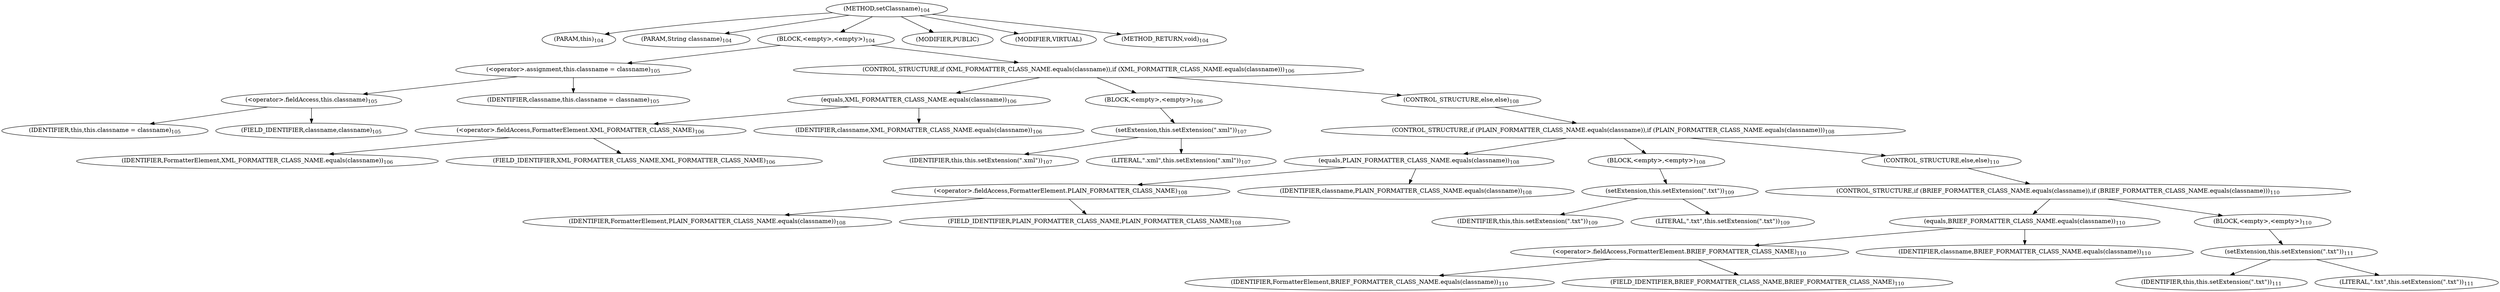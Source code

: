 digraph "setClassname" {  
"115" [label = <(METHOD,setClassname)<SUB>104</SUB>> ]
"8" [label = <(PARAM,this)<SUB>104</SUB>> ]
"116" [label = <(PARAM,String classname)<SUB>104</SUB>> ]
"117" [label = <(BLOCK,&lt;empty&gt;,&lt;empty&gt;)<SUB>104</SUB>> ]
"118" [label = <(&lt;operator&gt;.assignment,this.classname = classname)<SUB>105</SUB>> ]
"119" [label = <(&lt;operator&gt;.fieldAccess,this.classname)<SUB>105</SUB>> ]
"7" [label = <(IDENTIFIER,this,this.classname = classname)<SUB>105</SUB>> ]
"120" [label = <(FIELD_IDENTIFIER,classname,classname)<SUB>105</SUB>> ]
"121" [label = <(IDENTIFIER,classname,this.classname = classname)<SUB>105</SUB>> ]
"122" [label = <(CONTROL_STRUCTURE,if (XML_FORMATTER_CLASS_NAME.equals(classname)),if (XML_FORMATTER_CLASS_NAME.equals(classname)))<SUB>106</SUB>> ]
"123" [label = <(equals,XML_FORMATTER_CLASS_NAME.equals(classname))<SUB>106</SUB>> ]
"124" [label = <(&lt;operator&gt;.fieldAccess,FormatterElement.XML_FORMATTER_CLASS_NAME)<SUB>106</SUB>> ]
"125" [label = <(IDENTIFIER,FormatterElement,XML_FORMATTER_CLASS_NAME.equals(classname))<SUB>106</SUB>> ]
"126" [label = <(FIELD_IDENTIFIER,XML_FORMATTER_CLASS_NAME,XML_FORMATTER_CLASS_NAME)<SUB>106</SUB>> ]
"127" [label = <(IDENTIFIER,classname,XML_FORMATTER_CLASS_NAME.equals(classname))<SUB>106</SUB>> ]
"128" [label = <(BLOCK,&lt;empty&gt;,&lt;empty&gt;)<SUB>106</SUB>> ]
"129" [label = <(setExtension,this.setExtension(&quot;.xml&quot;))<SUB>107</SUB>> ]
"9" [label = <(IDENTIFIER,this,this.setExtension(&quot;.xml&quot;))<SUB>107</SUB>> ]
"130" [label = <(LITERAL,&quot;.xml&quot;,this.setExtension(&quot;.xml&quot;))<SUB>107</SUB>> ]
"131" [label = <(CONTROL_STRUCTURE,else,else)<SUB>108</SUB>> ]
"132" [label = <(CONTROL_STRUCTURE,if (PLAIN_FORMATTER_CLASS_NAME.equals(classname)),if (PLAIN_FORMATTER_CLASS_NAME.equals(classname)))<SUB>108</SUB>> ]
"133" [label = <(equals,PLAIN_FORMATTER_CLASS_NAME.equals(classname))<SUB>108</SUB>> ]
"134" [label = <(&lt;operator&gt;.fieldAccess,FormatterElement.PLAIN_FORMATTER_CLASS_NAME)<SUB>108</SUB>> ]
"135" [label = <(IDENTIFIER,FormatterElement,PLAIN_FORMATTER_CLASS_NAME.equals(classname))<SUB>108</SUB>> ]
"136" [label = <(FIELD_IDENTIFIER,PLAIN_FORMATTER_CLASS_NAME,PLAIN_FORMATTER_CLASS_NAME)<SUB>108</SUB>> ]
"137" [label = <(IDENTIFIER,classname,PLAIN_FORMATTER_CLASS_NAME.equals(classname))<SUB>108</SUB>> ]
"138" [label = <(BLOCK,&lt;empty&gt;,&lt;empty&gt;)<SUB>108</SUB>> ]
"139" [label = <(setExtension,this.setExtension(&quot;.txt&quot;))<SUB>109</SUB>> ]
"10" [label = <(IDENTIFIER,this,this.setExtension(&quot;.txt&quot;))<SUB>109</SUB>> ]
"140" [label = <(LITERAL,&quot;.txt&quot;,this.setExtension(&quot;.txt&quot;))<SUB>109</SUB>> ]
"141" [label = <(CONTROL_STRUCTURE,else,else)<SUB>110</SUB>> ]
"142" [label = <(CONTROL_STRUCTURE,if (BRIEF_FORMATTER_CLASS_NAME.equals(classname)),if (BRIEF_FORMATTER_CLASS_NAME.equals(classname)))<SUB>110</SUB>> ]
"143" [label = <(equals,BRIEF_FORMATTER_CLASS_NAME.equals(classname))<SUB>110</SUB>> ]
"144" [label = <(&lt;operator&gt;.fieldAccess,FormatterElement.BRIEF_FORMATTER_CLASS_NAME)<SUB>110</SUB>> ]
"145" [label = <(IDENTIFIER,FormatterElement,BRIEF_FORMATTER_CLASS_NAME.equals(classname))<SUB>110</SUB>> ]
"146" [label = <(FIELD_IDENTIFIER,BRIEF_FORMATTER_CLASS_NAME,BRIEF_FORMATTER_CLASS_NAME)<SUB>110</SUB>> ]
"147" [label = <(IDENTIFIER,classname,BRIEF_FORMATTER_CLASS_NAME.equals(classname))<SUB>110</SUB>> ]
"148" [label = <(BLOCK,&lt;empty&gt;,&lt;empty&gt;)<SUB>110</SUB>> ]
"149" [label = <(setExtension,this.setExtension(&quot;.txt&quot;))<SUB>111</SUB>> ]
"11" [label = <(IDENTIFIER,this,this.setExtension(&quot;.txt&quot;))<SUB>111</SUB>> ]
"150" [label = <(LITERAL,&quot;.txt&quot;,this.setExtension(&quot;.txt&quot;))<SUB>111</SUB>> ]
"151" [label = <(MODIFIER,PUBLIC)> ]
"152" [label = <(MODIFIER,VIRTUAL)> ]
"153" [label = <(METHOD_RETURN,void)<SUB>104</SUB>> ]
  "115" -> "8" 
  "115" -> "116" 
  "115" -> "117" 
  "115" -> "151" 
  "115" -> "152" 
  "115" -> "153" 
  "117" -> "118" 
  "117" -> "122" 
  "118" -> "119" 
  "118" -> "121" 
  "119" -> "7" 
  "119" -> "120" 
  "122" -> "123" 
  "122" -> "128" 
  "122" -> "131" 
  "123" -> "124" 
  "123" -> "127" 
  "124" -> "125" 
  "124" -> "126" 
  "128" -> "129" 
  "129" -> "9" 
  "129" -> "130" 
  "131" -> "132" 
  "132" -> "133" 
  "132" -> "138" 
  "132" -> "141" 
  "133" -> "134" 
  "133" -> "137" 
  "134" -> "135" 
  "134" -> "136" 
  "138" -> "139" 
  "139" -> "10" 
  "139" -> "140" 
  "141" -> "142" 
  "142" -> "143" 
  "142" -> "148" 
  "143" -> "144" 
  "143" -> "147" 
  "144" -> "145" 
  "144" -> "146" 
  "148" -> "149" 
  "149" -> "11" 
  "149" -> "150" 
}

